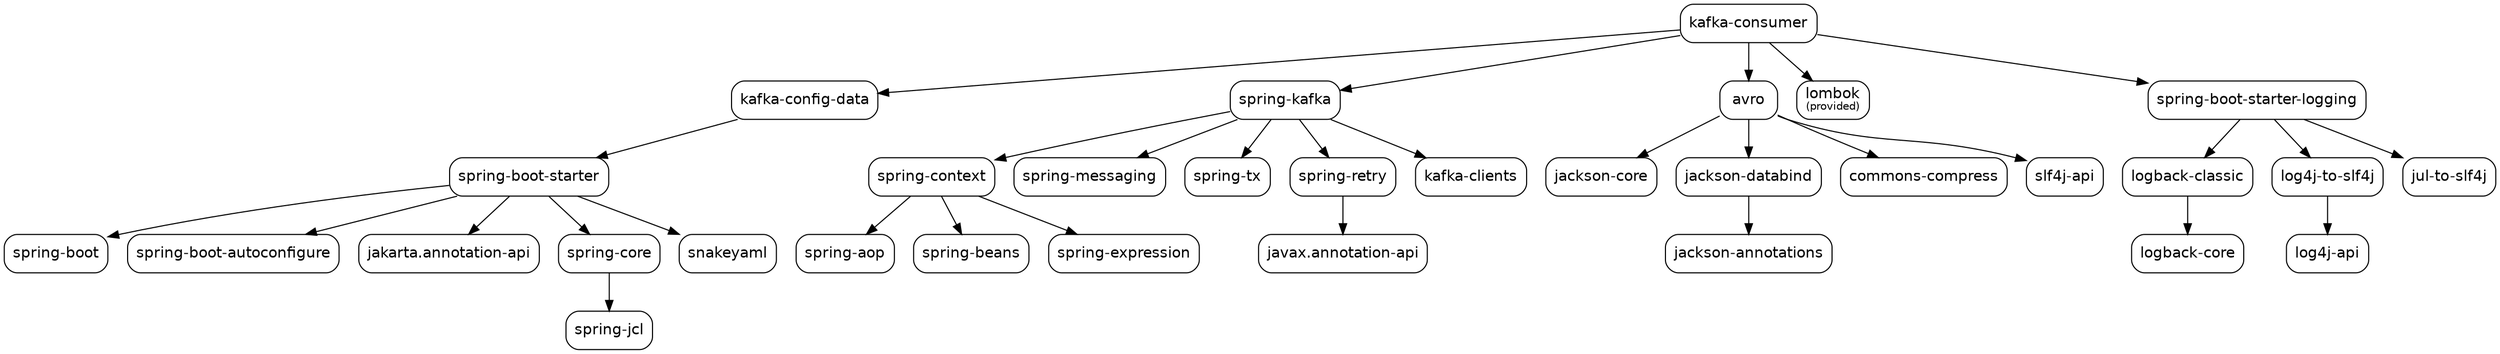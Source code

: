 digraph "kafka-consumer" {
  node [shape="box",style="rounded",fontname="Helvetica",fontsize="14"]
  edge [fontsize="10",fontname="Helvetica"]

  // Node Definitions:
  "org.springframework.boot:spring-boot-starter:jar"[label=<spring-boot-starter>]
  "org.springframework.boot:spring-boot:jar"[label=<spring-boot>]
  "org.springframework.boot:spring-boot-autoconfigure:jar"[label=<spring-boot-autoconfigure>]
  "jakarta.annotation:jakarta.annotation-api:jar"[label=<jakarta.annotation-api>]
  "org.springframework:spring-core:jar"[label=<spring-core>]
  "org.springframework:spring-jcl:jar"[label=<spring-jcl>]
  "org.yaml:snakeyaml:jar"[label=<snakeyaml>]
  "com.food.ordering.system:kafka-config-data:jar"[label=<kafka-config-data>]
  "com.food-ordering-system:kafka-consumer:jar"[label=<kafka-consumer>]
  "org.springframework:spring-context:jar"[label=<spring-context>]
  "org.springframework:spring-aop:jar"[label=<spring-aop>]
  "org.springframework:spring-beans:jar"[label=<spring-beans>]
  "org.springframework:spring-expression:jar"[label=<spring-expression>]
  "org.springframework.kafka:spring-kafka:jar"[label=<spring-kafka>]
  "org.springframework:spring-messaging:jar"[label=<spring-messaging>]
  "org.springframework:spring-tx:jar"[label=<spring-tx>]
  "org.springframework.retry:spring-retry:jar"[label=<spring-retry>]
  "javax.annotation:javax.annotation-api:jar"[label=<javax.annotation-api>]
  "org.apache.kafka:kafka-clients:jar"[label=<kafka-clients>]
  "org.apache.avro:avro:jar"[label=<avro>]
  "com.fasterxml.jackson.core:jackson-core:jar"[label=<jackson-core>]
  "com.fasterxml.jackson.core:jackson-databind:jar"[label=<jackson-databind>]
  "com.fasterxml.jackson.core:jackson-annotations:jar"[label=<jackson-annotations>]
  "org.apache.commons:commons-compress:jar"[label=<commons-compress>]
  "org.slf4j:slf4j-api:jar"[label=<slf4j-api>]
  "org.projectlombok:lombok:jar"[label=<lombok<font point-size="10"><br/>(provided)</font>>]
  "ch.qos.logback:logback-classic:jar"[label=<logback-classic>]
  "ch.qos.logback:logback-core:jar"[label=<logback-core>]
  "org.springframework.boot:spring-boot-starter-logging:jar"[label=<spring-boot-starter-logging>]
  "org.apache.logging.log4j:log4j-to-slf4j:jar"[label=<log4j-to-slf4j>]
  "org.apache.logging.log4j:log4j-api:jar"[label=<log4j-api>]
  "org.slf4j:jul-to-slf4j:jar"[label=<jul-to-slf4j>]

  // Edge Definitions:
  "org.springframework.boot:spring-boot-starter:jar" -> "org.springframework.boot:spring-boot:jar"
  "org.springframework.boot:spring-boot-starter:jar" -> "org.springframework.boot:spring-boot-autoconfigure:jar"
  "org.springframework.boot:spring-boot-starter:jar" -> "jakarta.annotation:jakarta.annotation-api:jar"
  "org.springframework:spring-core:jar" -> "org.springframework:spring-jcl:jar"
  "org.springframework.boot:spring-boot-starter:jar" -> "org.springframework:spring-core:jar"
  "org.springframework.boot:spring-boot-starter:jar" -> "org.yaml:snakeyaml:jar"
  "com.food.ordering.system:kafka-config-data:jar" -> "org.springframework.boot:spring-boot-starter:jar"
  "com.food-ordering-system:kafka-consumer:jar" -> "com.food.ordering.system:kafka-config-data:jar"
  "org.springframework:spring-context:jar" -> "org.springframework:spring-aop:jar"
  "org.springframework:spring-context:jar" -> "org.springframework:spring-beans:jar"
  "org.springframework:spring-context:jar" -> "org.springframework:spring-expression:jar"
  "org.springframework.kafka:spring-kafka:jar" -> "org.springframework:spring-context:jar"
  "org.springframework.kafka:spring-kafka:jar" -> "org.springframework:spring-messaging:jar"
  "org.springframework.kafka:spring-kafka:jar" -> "org.springframework:spring-tx:jar"
  "org.springframework.retry:spring-retry:jar" -> "javax.annotation:javax.annotation-api:jar"
  "org.springframework.kafka:spring-kafka:jar" -> "org.springframework.retry:spring-retry:jar"
  "org.springframework.kafka:spring-kafka:jar" -> "org.apache.kafka:kafka-clients:jar"
  "com.food-ordering-system:kafka-consumer:jar" -> "org.springframework.kafka:spring-kafka:jar"
  "org.apache.avro:avro:jar" -> "com.fasterxml.jackson.core:jackson-core:jar"
  "com.fasterxml.jackson.core:jackson-databind:jar" -> "com.fasterxml.jackson.core:jackson-annotations:jar"
  "org.apache.avro:avro:jar" -> "com.fasterxml.jackson.core:jackson-databind:jar"
  "org.apache.avro:avro:jar" -> "org.apache.commons:commons-compress:jar"
  "org.apache.avro:avro:jar" -> "org.slf4j:slf4j-api:jar"
  "com.food-ordering-system:kafka-consumer:jar" -> "org.apache.avro:avro:jar"
  "com.food-ordering-system:kafka-consumer:jar" -> "org.projectlombok:lombok:jar"
  "ch.qos.logback:logback-classic:jar" -> "ch.qos.logback:logback-core:jar"
  "org.springframework.boot:spring-boot-starter-logging:jar" -> "ch.qos.logback:logback-classic:jar"
  "org.apache.logging.log4j:log4j-to-slf4j:jar" -> "org.apache.logging.log4j:log4j-api:jar"
  "org.springframework.boot:spring-boot-starter-logging:jar" -> "org.apache.logging.log4j:log4j-to-slf4j:jar"
  "org.springframework.boot:spring-boot-starter-logging:jar" -> "org.slf4j:jul-to-slf4j:jar"
  "com.food-ordering-system:kafka-consumer:jar" -> "org.springframework.boot:spring-boot-starter-logging:jar"
}